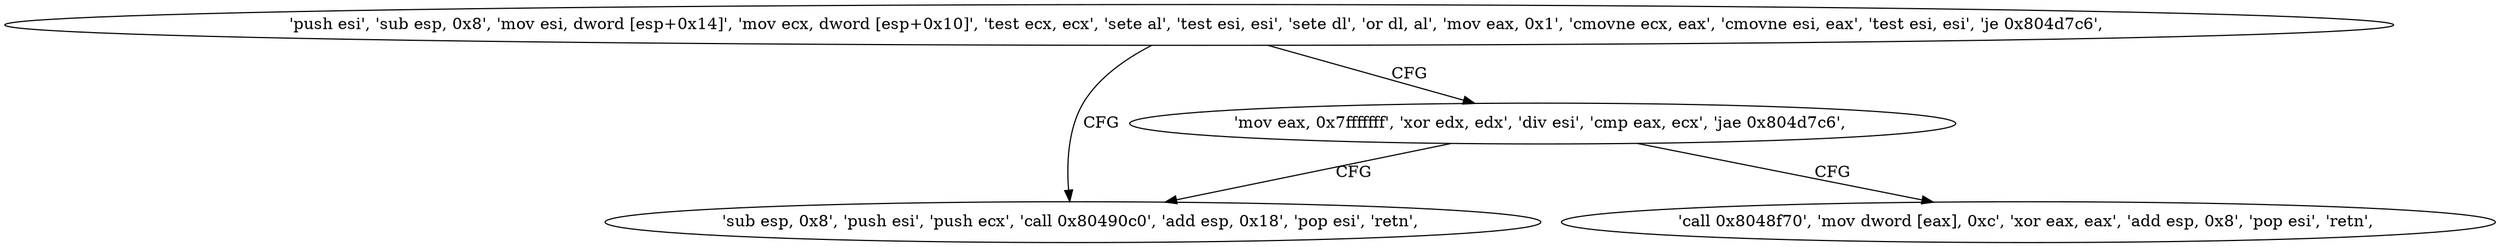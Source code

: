 digraph "func" {
"134535040" [label = "'push esi', 'sub esp, 0x8', 'mov esi, dword [esp+0x14]', 'mov ecx, dword [esp+0x10]', 'test ecx, ecx', 'sete al', 'test esi, esi', 'sete dl', 'or dl, al', 'mov eax, 0x1', 'cmovne ecx, eax', 'cmovne esi, eax', 'test esi, esi', 'je 0x804d7c6', " ]
"134535110" [label = "'sub esp, 0x8', 'push esi', 'push ecx', 'call 0x80490c0', 'add esp, 0x18', 'pop esi', 'retn', " ]
"134535079" [label = "'mov eax, 0x7fffffff', 'xor edx, edx', 'div esi', 'cmp eax, ecx', 'jae 0x804d7c6', " ]
"134535092" [label = "'call 0x8048f70', 'mov dword [eax], 0xc', 'xor eax, eax', 'add esp, 0x8', 'pop esi', 'retn', " ]
"134535040" -> "134535110" [ label = "CFG" ]
"134535040" -> "134535079" [ label = "CFG" ]
"134535079" -> "134535110" [ label = "CFG" ]
"134535079" -> "134535092" [ label = "CFG" ]
}
